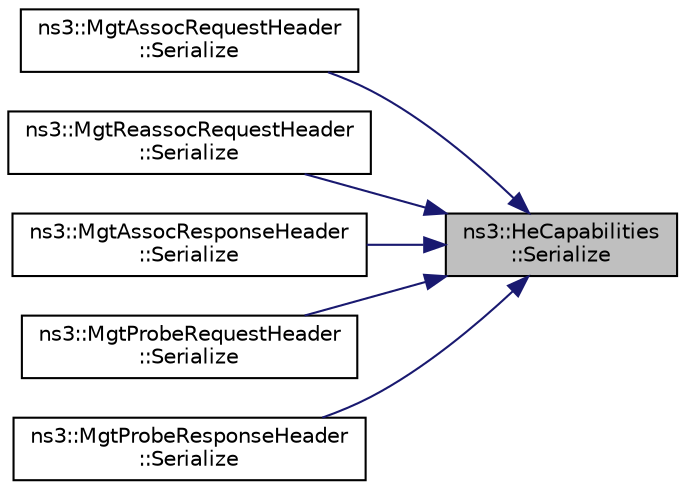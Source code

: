 digraph "ns3::HeCapabilities::Serialize"
{
 // LATEX_PDF_SIZE
  edge [fontname="Helvetica",fontsize="10",labelfontname="Helvetica",labelfontsize="10"];
  node [fontname="Helvetica",fontsize="10",shape=record];
  rankdir="RL";
  Node1 [label="ns3::HeCapabilities\l::Serialize",height=0.2,width=0.4,color="black", fillcolor="grey75", style="filled", fontcolor="black",tooltip=" "];
  Node1 -> Node2 [dir="back",color="midnightblue",fontsize="10",style="solid",fontname="Helvetica"];
  Node2 [label="ns3::MgtAssocRequestHeader\l::Serialize",height=0.2,width=0.4,color="black", fillcolor="white", style="filled",URL="$classns3_1_1_mgt_assoc_request_header.html#a7cb51405dd8d72be95accc8969d65c96",tooltip=" "];
  Node1 -> Node3 [dir="back",color="midnightblue",fontsize="10",style="solid",fontname="Helvetica"];
  Node3 [label="ns3::MgtReassocRequestHeader\l::Serialize",height=0.2,width=0.4,color="black", fillcolor="white", style="filled",URL="$classns3_1_1_mgt_reassoc_request_header.html#a765bf32b0d25f3432af0ab61599dc0a4",tooltip=" "];
  Node1 -> Node4 [dir="back",color="midnightblue",fontsize="10",style="solid",fontname="Helvetica"];
  Node4 [label="ns3::MgtAssocResponseHeader\l::Serialize",height=0.2,width=0.4,color="black", fillcolor="white", style="filled",URL="$classns3_1_1_mgt_assoc_response_header.html#ac7eb0a62c467eb513d37dc095c896985",tooltip=" "];
  Node1 -> Node5 [dir="back",color="midnightblue",fontsize="10",style="solid",fontname="Helvetica"];
  Node5 [label="ns3::MgtProbeRequestHeader\l::Serialize",height=0.2,width=0.4,color="black", fillcolor="white", style="filled",URL="$classns3_1_1_mgt_probe_request_header.html#a3b82244e9567a46fc332747dd7f3de2f",tooltip=" "];
  Node1 -> Node6 [dir="back",color="midnightblue",fontsize="10",style="solid",fontname="Helvetica"];
  Node6 [label="ns3::MgtProbeResponseHeader\l::Serialize",height=0.2,width=0.4,color="black", fillcolor="white", style="filled",URL="$classns3_1_1_mgt_probe_response_header.html#a1f83599e2f55616f48c23e5115749d93",tooltip=" "];
}
